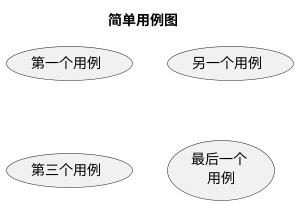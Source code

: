 @startuml
title 简单用例图
(第一个用例)
(另一个用例) as UC2
usecase 第三个用例
usecase (最后一个 \n用例) as uc3
@enduml

@startuml
title 用例中的参与人
:第一个参与者:
:别一个 \n 参与者: as Man1
actor man3
actor 最后一个参与者 as man4
@enduml

@startuml
title 多文本用例
usecase UC3 as "你可以使用
你的用例服务
你了可以用其他的
---
说的什么玩意？？
==
并且你可以...
..分割线..
这是一个很长的用例"
@enduml

@startuml
title 用户关联用例
用户 -> (开始)
用户 --> (一个小标签): 这也是一个关
用户2 ---> (一个小标签): 这是一个关联
@enduml

@startuml
:主要的管理员: as admin
(用户的管理) as (use)

user <|-- admin
(开始) <|-- (use)
@enduml

@startuml
title 用例标签
:主要管理员: as admin
(用户管理) as (use)

user -> (start)
user --> (use)
admin ---> (use)

note left of admin : 这是一个例子
note right of (use)
也是一个标签
是一另一行
end note

note "这是一个 \n 服务中间的标签" as N2
(start) .. N2
N2 .. (use)
@enduml


@startuml
left to right direction
actor 商家
actor 用户
rectangle 系统 {
    商家 -- (消费)
    (消费) .> (支付)
    (取消) .> (消费)
    (消费) -- 用户
}
@enduml
